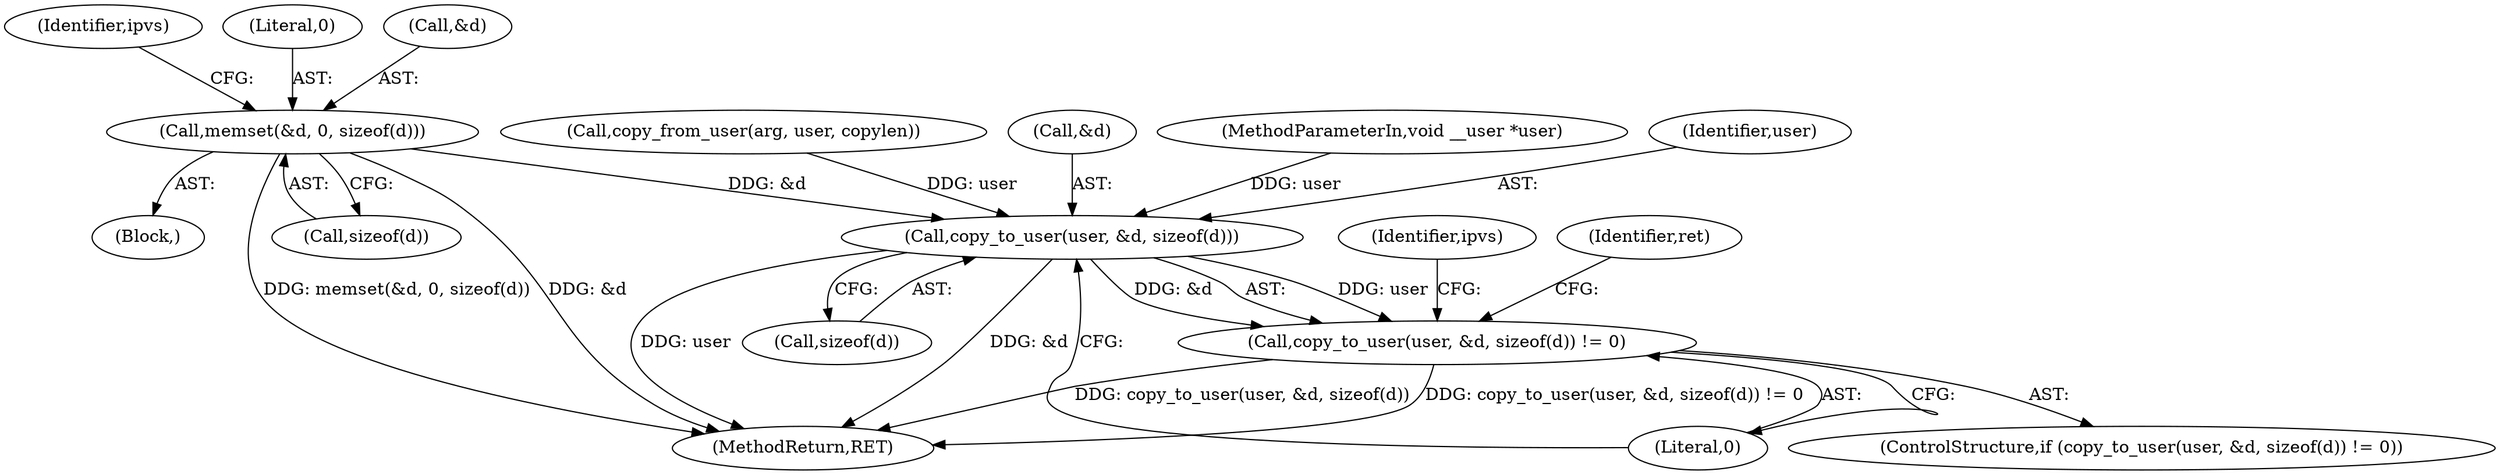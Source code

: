 digraph "0_linux_2d8a041b7bfe1097af21441cb77d6af95f4f4680@API" {
"1000193" [label="(Call,memset(&d, 0, sizeof(d)))"];
"1000286" [label="(Call,copy_to_user(user, &d, sizeof(d)))"];
"1000285" [label="(Call,copy_to_user(user, &d, sizeof(d)) != 0)"];
"1000575" [label="(MethodReturn,RET)"];
"1000286" [label="(Call,copy_to_user(user, &d, sizeof(d)))"];
"1000193" [label="(Call,memset(&d, 0, sizeof(d)))"];
"1000290" [label="(Call,sizeof(d))"];
"1000203" [label="(Identifier,ipvs)"];
"1000292" [label="(Literal,0)"];
"1000284" [label="(ControlStructure,if (copy_to_user(user, &d, sizeof(d)) != 0))"];
"1000104" [label="(MethodParameterIn,void __user *user)"];
"1000191" [label="(Block,)"];
"1000197" [label="(Call,sizeof(d))"];
"1000196" [label="(Literal,0)"];
"1000287" [label="(Identifier,user)"];
"1000300" [label="(Identifier,ipvs)"];
"1000179" [label="(Call,copy_from_user(arg, user, copylen))"];
"1000194" [label="(Call,&d)"];
"1000294" [label="(Identifier,ret)"];
"1000288" [label="(Call,&d)"];
"1000285" [label="(Call,copy_to_user(user, &d, sizeof(d)) != 0)"];
"1000193" -> "1000191"  [label="AST: "];
"1000193" -> "1000197"  [label="CFG: "];
"1000194" -> "1000193"  [label="AST: "];
"1000196" -> "1000193"  [label="AST: "];
"1000197" -> "1000193"  [label="AST: "];
"1000203" -> "1000193"  [label="CFG: "];
"1000193" -> "1000575"  [label="DDG: &d"];
"1000193" -> "1000575"  [label="DDG: memset(&d, 0, sizeof(d))"];
"1000193" -> "1000286"  [label="DDG: &d"];
"1000286" -> "1000285"  [label="AST: "];
"1000286" -> "1000290"  [label="CFG: "];
"1000287" -> "1000286"  [label="AST: "];
"1000288" -> "1000286"  [label="AST: "];
"1000290" -> "1000286"  [label="AST: "];
"1000292" -> "1000286"  [label="CFG: "];
"1000286" -> "1000575"  [label="DDG: user"];
"1000286" -> "1000575"  [label="DDG: &d"];
"1000286" -> "1000285"  [label="DDG: user"];
"1000286" -> "1000285"  [label="DDG: &d"];
"1000179" -> "1000286"  [label="DDG: user"];
"1000104" -> "1000286"  [label="DDG: user"];
"1000285" -> "1000284"  [label="AST: "];
"1000285" -> "1000292"  [label="CFG: "];
"1000292" -> "1000285"  [label="AST: "];
"1000294" -> "1000285"  [label="CFG: "];
"1000300" -> "1000285"  [label="CFG: "];
"1000285" -> "1000575"  [label="DDG: copy_to_user(user, &d, sizeof(d))"];
"1000285" -> "1000575"  [label="DDG: copy_to_user(user, &d, sizeof(d)) != 0"];
}
